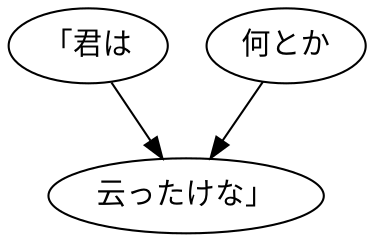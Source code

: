 digraph graph7209 {
	node0 [label="「君は"];
	node1 [label="何とか"];
	node2 [label="云ったけな」"];
	node0 -> node2;
	node1 -> node2;
}
